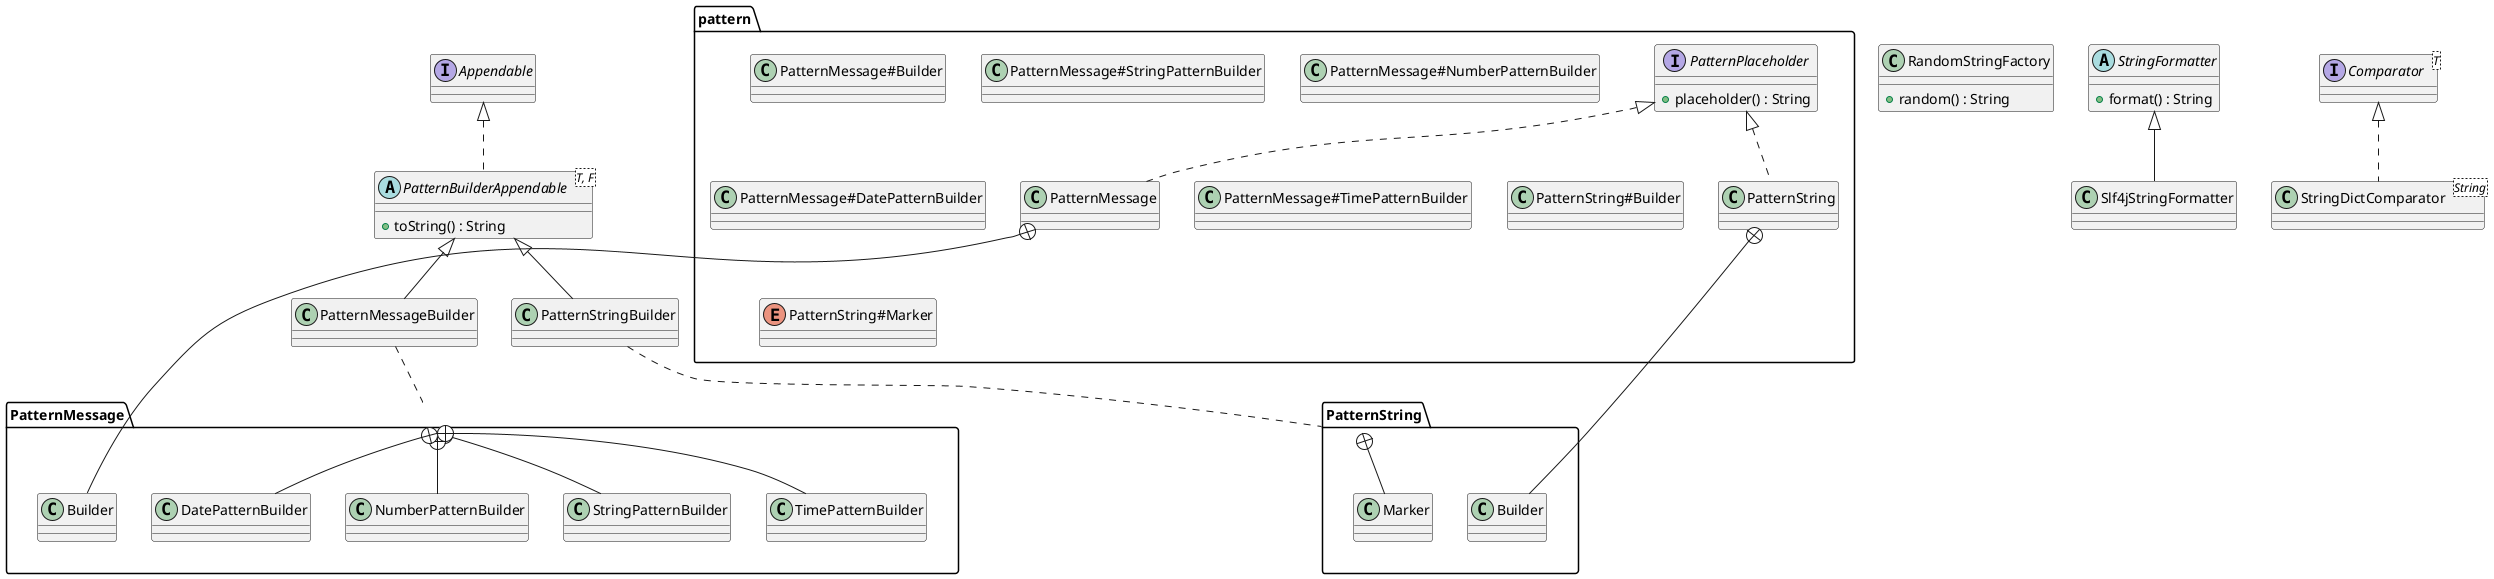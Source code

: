 @startuml

together {
    abstract class StringFormatter {
        +format() : String
    }
    class Slf4jStringFormatter

    StringFormatter <|-- Slf4jStringFormatter
}

together {
    interface Comparator<T>
    class StringDictComparator<String>

    Comparator <|.. StringDictComparator
}

class RandomStringFactory{
    +random() : String
}

together {
    package "pattern" {
        interface PatternPlaceholder {
            +placeholder() : String
        }
        class PatternMessage
        class PatternMessage#Builder
        class PatternMessage#StringPatternBuilder
        class PatternMessage#NumberPatternBuilder
        class PatternMessage#DatePatternBuilder
        class PatternMessage#TimePatternBuilder
        class PatternString
        class PatternString#Builder
        enum PatternString#Marker
    }
    PatternPlaceholder <|.. PatternMessage
    PatternMessage +-right- PatternMessage.Builder
    PatternMessage +-down- PatternMessage.StringPatternBuilder
    PatternMessage +-down- PatternMessage.NumberPatternBuilder
    PatternMessage +-down- PatternMessage.DatePatternBuilder
    PatternMessage +-down- PatternMessage.TimePatternBuilder
    PatternPlaceholder <|.. PatternString
    PatternString +-- PatternString.Builder
    PatternString +-- PatternString.Marker

    interface Appendable
    abstract class PatternBuilderAppendable<T, F> {
        +toString() : String
    }
    class PatternMessageBuilder
    class PatternStringBuilder

    Appendable <|.. PatternBuilderAppendable
    PatternBuilderAppendable <|-- PatternMessageBuilder
    PatternBuilderAppendable <|-- PatternStringBuilder
    PatternMessageBuilder .. PatternMessage
    PatternStringBuilder .. PatternString
}

@enduml